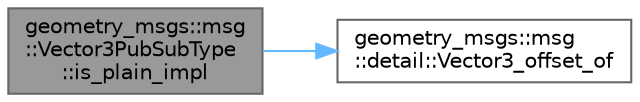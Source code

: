 digraph "geometry_msgs::msg::Vector3PubSubType::is_plain_impl"
{
 // INTERACTIVE_SVG=YES
 // LATEX_PDF_SIZE
  bgcolor="transparent";
  edge [fontname=Helvetica,fontsize=10,labelfontname=Helvetica,labelfontsize=10];
  node [fontname=Helvetica,fontsize=10,shape=box,height=0.2,width=0.4];
  rankdir="LR";
  Node1 [id="Node000001",label="geometry_msgs::msg\l::Vector3PubSubType\l::is_plain_impl",height=0.2,width=0.4,color="gray40", fillcolor="grey60", style="filled", fontcolor="black",tooltip=" "];
  Node1 -> Node2 [id="edge1_Node000001_Node000002",color="steelblue1",style="solid",tooltip=" "];
  Node2 [id="Node000002",label="geometry_msgs::msg\l::detail::Vector3_offset_of",height=0.2,width=0.4,color="grey40", fillcolor="white", style="filled",URL="$d6/dea/namespacegeometry__msgs_1_1msg_1_1detail.html#af1b142074796c54cb8f5873a4f56aefd",tooltip=" "];
}
